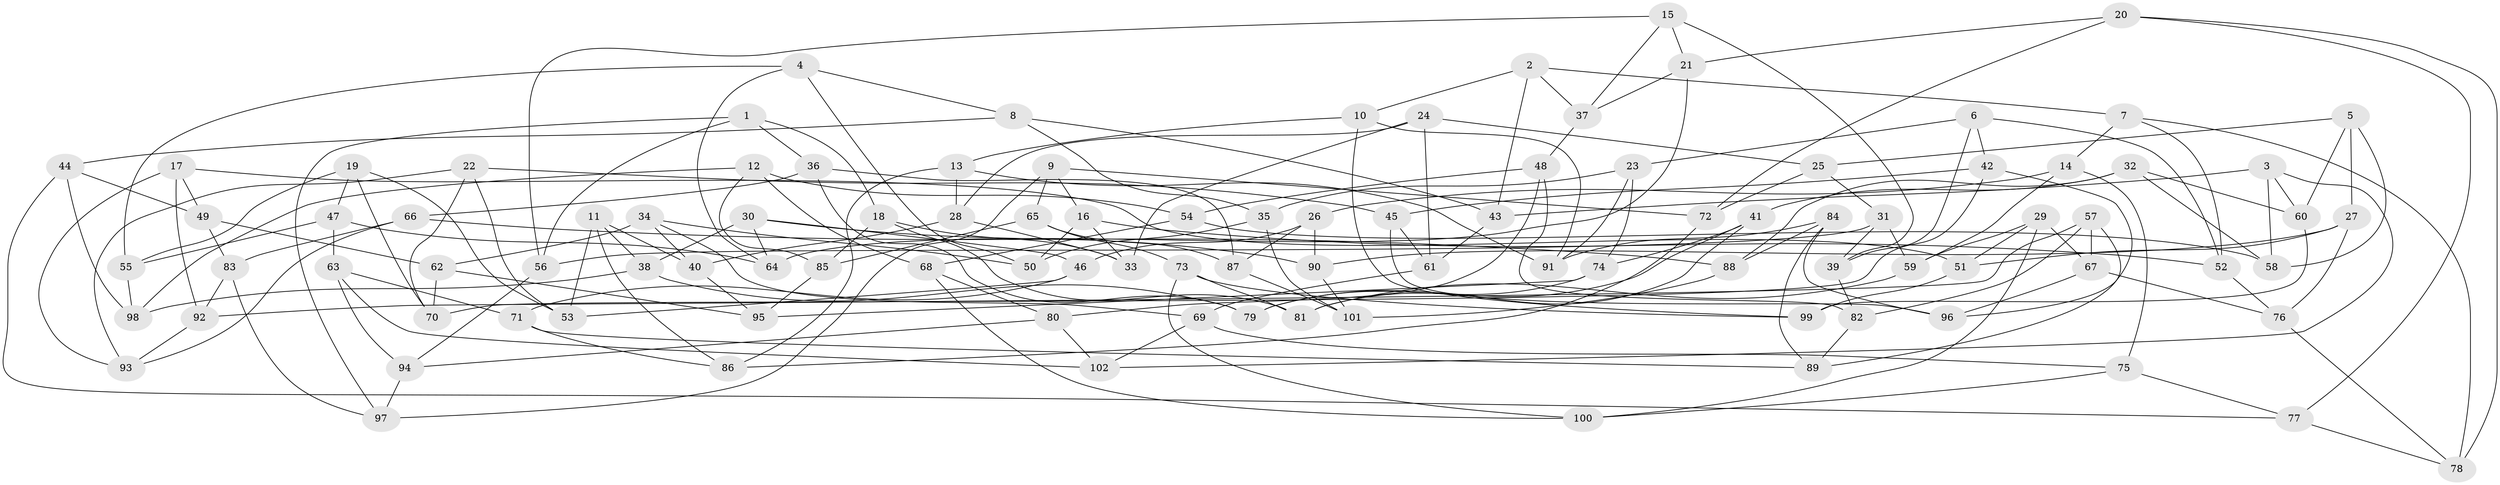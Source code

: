 // coarse degree distribution, {5: 0.1935483870967742, 6: 0.43548387096774194, 4: 0.3387096774193548, 3: 0.03225806451612903}
// Generated by graph-tools (version 1.1) at 2025/24/03/03/25 07:24:31]
// undirected, 102 vertices, 204 edges
graph export_dot {
graph [start="1"]
  node [color=gray90,style=filled];
  1;
  2;
  3;
  4;
  5;
  6;
  7;
  8;
  9;
  10;
  11;
  12;
  13;
  14;
  15;
  16;
  17;
  18;
  19;
  20;
  21;
  22;
  23;
  24;
  25;
  26;
  27;
  28;
  29;
  30;
  31;
  32;
  33;
  34;
  35;
  36;
  37;
  38;
  39;
  40;
  41;
  42;
  43;
  44;
  45;
  46;
  47;
  48;
  49;
  50;
  51;
  52;
  53;
  54;
  55;
  56;
  57;
  58;
  59;
  60;
  61;
  62;
  63;
  64;
  65;
  66;
  67;
  68;
  69;
  70;
  71;
  72;
  73;
  74;
  75;
  76;
  77;
  78;
  79;
  80;
  81;
  82;
  83;
  84;
  85;
  86;
  87;
  88;
  89;
  90;
  91;
  92;
  93;
  94;
  95;
  96;
  97;
  98;
  99;
  100;
  101;
  102;
  1 -- 56;
  1 -- 18;
  1 -- 36;
  1 -- 97;
  2 -- 43;
  2 -- 10;
  2 -- 37;
  2 -- 7;
  3 -- 102;
  3 -- 58;
  3 -- 60;
  3 -- 43;
  4 -- 8;
  4 -- 64;
  4 -- 50;
  4 -- 55;
  5 -- 27;
  5 -- 58;
  5 -- 60;
  5 -- 25;
  6 -- 39;
  6 -- 52;
  6 -- 23;
  6 -- 42;
  7 -- 52;
  7 -- 14;
  7 -- 78;
  8 -- 44;
  8 -- 35;
  8 -- 43;
  9 -- 97;
  9 -- 16;
  9 -- 65;
  9 -- 72;
  10 -- 91;
  10 -- 99;
  10 -- 13;
  11 -- 53;
  11 -- 38;
  11 -- 86;
  11 -- 40;
  12 -- 54;
  12 -- 98;
  12 -- 68;
  12 -- 85;
  13 -- 86;
  13 -- 91;
  13 -- 28;
  14 -- 26;
  14 -- 75;
  14 -- 59;
  15 -- 39;
  15 -- 21;
  15 -- 56;
  15 -- 37;
  16 -- 52;
  16 -- 33;
  16 -- 50;
  17 -- 93;
  17 -- 92;
  17 -- 49;
  17 -- 51;
  18 -- 81;
  18 -- 85;
  18 -- 33;
  19 -- 70;
  19 -- 53;
  19 -- 47;
  19 -- 55;
  20 -- 21;
  20 -- 77;
  20 -- 72;
  20 -- 78;
  21 -- 37;
  21 -- 64;
  22 -- 93;
  22 -- 70;
  22 -- 53;
  22 -- 45;
  23 -- 91;
  23 -- 74;
  23 -- 35;
  24 -- 33;
  24 -- 25;
  24 -- 61;
  24 -- 28;
  25 -- 72;
  25 -- 31;
  26 -- 87;
  26 -- 46;
  26 -- 90;
  27 -- 90;
  27 -- 76;
  27 -- 51;
  28 -- 40;
  28 -- 33;
  29 -- 100;
  29 -- 59;
  29 -- 67;
  29 -- 51;
  30 -- 46;
  30 -- 90;
  30 -- 38;
  30 -- 64;
  31 -- 39;
  31 -- 59;
  31 -- 56;
  32 -- 60;
  32 -- 88;
  32 -- 41;
  32 -- 58;
  34 -- 62;
  34 -- 69;
  34 -- 40;
  34 -- 50;
  35 -- 101;
  35 -- 50;
  36 -- 87;
  36 -- 66;
  36 -- 79;
  37 -- 48;
  38 -- 79;
  38 -- 98;
  39 -- 82;
  40 -- 95;
  41 -- 74;
  41 -- 81;
  41 -- 79;
  42 -- 96;
  42 -- 70;
  42 -- 45;
  43 -- 61;
  44 -- 77;
  44 -- 49;
  44 -- 98;
  45 -- 61;
  45 -- 96;
  46 -- 53;
  46 -- 71;
  47 -- 55;
  47 -- 64;
  47 -- 63;
  48 -- 82;
  48 -- 80;
  48 -- 54;
  49 -- 62;
  49 -- 83;
  51 -- 99;
  52 -- 76;
  54 -- 58;
  54 -- 68;
  55 -- 98;
  56 -- 94;
  57 -- 82;
  57 -- 89;
  57 -- 92;
  57 -- 67;
  59 -- 81;
  60 -- 99;
  61 -- 69;
  62 -- 70;
  62 -- 95;
  63 -- 94;
  63 -- 102;
  63 -- 71;
  65 -- 85;
  65 -- 73;
  65 -- 87;
  66 -- 88;
  66 -- 93;
  66 -- 83;
  67 -- 96;
  67 -- 76;
  68 -- 80;
  68 -- 100;
  69 -- 102;
  69 -- 75;
  71 -- 89;
  71 -- 86;
  72 -- 86;
  73 -- 99;
  73 -- 100;
  73 -- 81;
  74 -- 79;
  74 -- 95;
  75 -- 77;
  75 -- 100;
  76 -- 78;
  77 -- 78;
  80 -- 94;
  80 -- 102;
  82 -- 89;
  83 -- 92;
  83 -- 97;
  84 -- 89;
  84 -- 96;
  84 -- 91;
  84 -- 88;
  85 -- 95;
  87 -- 101;
  88 -- 101;
  90 -- 101;
  92 -- 93;
  94 -- 97;
}
